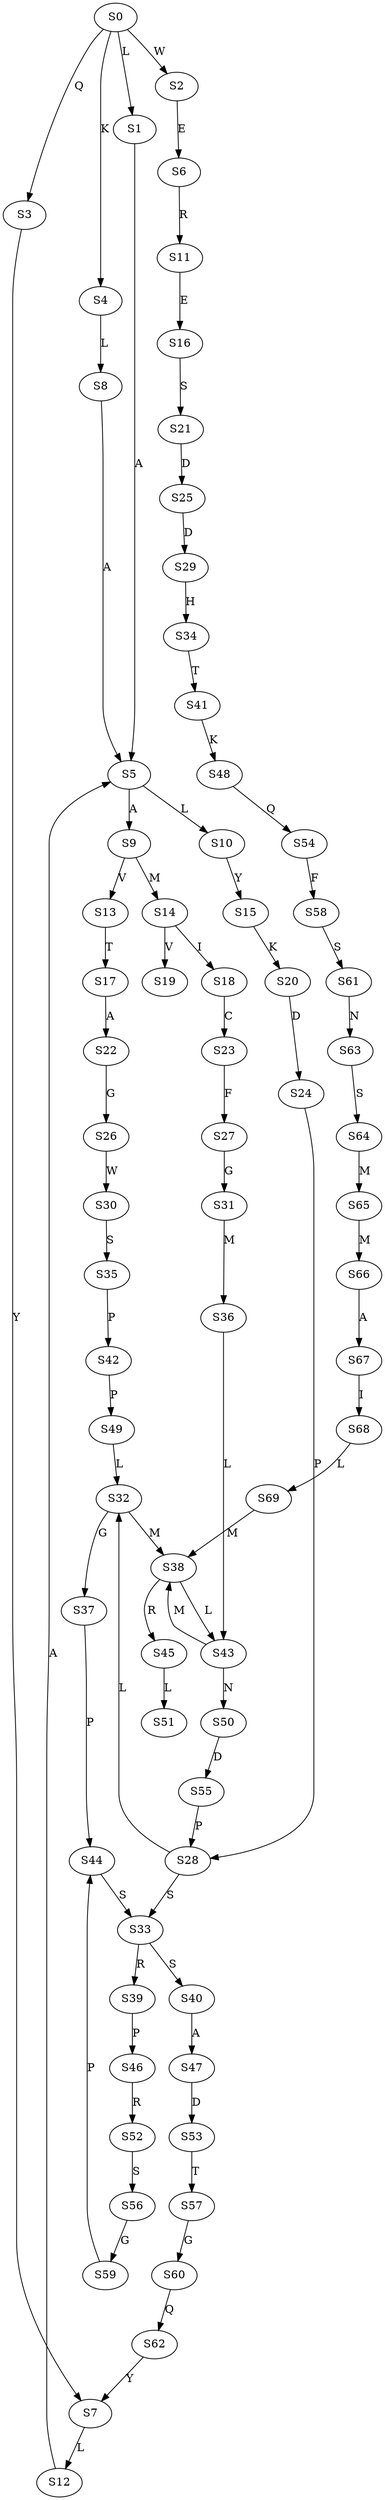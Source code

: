 strict digraph  {
	S0 -> S1 [ label = L ];
	S0 -> S2 [ label = W ];
	S0 -> S3 [ label = Q ];
	S0 -> S4 [ label = K ];
	S1 -> S5 [ label = A ];
	S2 -> S6 [ label = E ];
	S3 -> S7 [ label = Y ];
	S4 -> S8 [ label = L ];
	S5 -> S9 [ label = A ];
	S5 -> S10 [ label = L ];
	S6 -> S11 [ label = R ];
	S7 -> S12 [ label = L ];
	S8 -> S5 [ label = A ];
	S9 -> S13 [ label = V ];
	S9 -> S14 [ label = M ];
	S10 -> S15 [ label = Y ];
	S11 -> S16 [ label = E ];
	S12 -> S5 [ label = A ];
	S13 -> S17 [ label = T ];
	S14 -> S18 [ label = I ];
	S14 -> S19 [ label = V ];
	S15 -> S20 [ label = K ];
	S16 -> S21 [ label = S ];
	S17 -> S22 [ label = A ];
	S18 -> S23 [ label = C ];
	S20 -> S24 [ label = D ];
	S21 -> S25 [ label = D ];
	S22 -> S26 [ label = G ];
	S23 -> S27 [ label = F ];
	S24 -> S28 [ label = P ];
	S25 -> S29 [ label = D ];
	S26 -> S30 [ label = W ];
	S27 -> S31 [ label = G ];
	S28 -> S32 [ label = L ];
	S28 -> S33 [ label = S ];
	S29 -> S34 [ label = H ];
	S30 -> S35 [ label = S ];
	S31 -> S36 [ label = M ];
	S32 -> S37 [ label = G ];
	S32 -> S38 [ label = M ];
	S33 -> S39 [ label = R ];
	S33 -> S40 [ label = S ];
	S34 -> S41 [ label = T ];
	S35 -> S42 [ label = P ];
	S36 -> S43 [ label = L ];
	S37 -> S44 [ label = P ];
	S38 -> S45 [ label = R ];
	S38 -> S43 [ label = L ];
	S39 -> S46 [ label = P ];
	S40 -> S47 [ label = A ];
	S41 -> S48 [ label = K ];
	S42 -> S49 [ label = P ];
	S43 -> S38 [ label = M ];
	S43 -> S50 [ label = N ];
	S44 -> S33 [ label = S ];
	S45 -> S51 [ label = L ];
	S46 -> S52 [ label = R ];
	S47 -> S53 [ label = D ];
	S48 -> S54 [ label = Q ];
	S49 -> S32 [ label = L ];
	S50 -> S55 [ label = D ];
	S52 -> S56 [ label = S ];
	S53 -> S57 [ label = T ];
	S54 -> S58 [ label = F ];
	S55 -> S28 [ label = P ];
	S56 -> S59 [ label = G ];
	S57 -> S60 [ label = G ];
	S58 -> S61 [ label = S ];
	S59 -> S44 [ label = P ];
	S60 -> S62 [ label = Q ];
	S61 -> S63 [ label = N ];
	S62 -> S7 [ label = Y ];
	S63 -> S64 [ label = S ];
	S64 -> S65 [ label = M ];
	S65 -> S66 [ label = M ];
	S66 -> S67 [ label = A ];
	S67 -> S68 [ label = I ];
	S68 -> S69 [ label = L ];
	S69 -> S38 [ label = M ];
}
